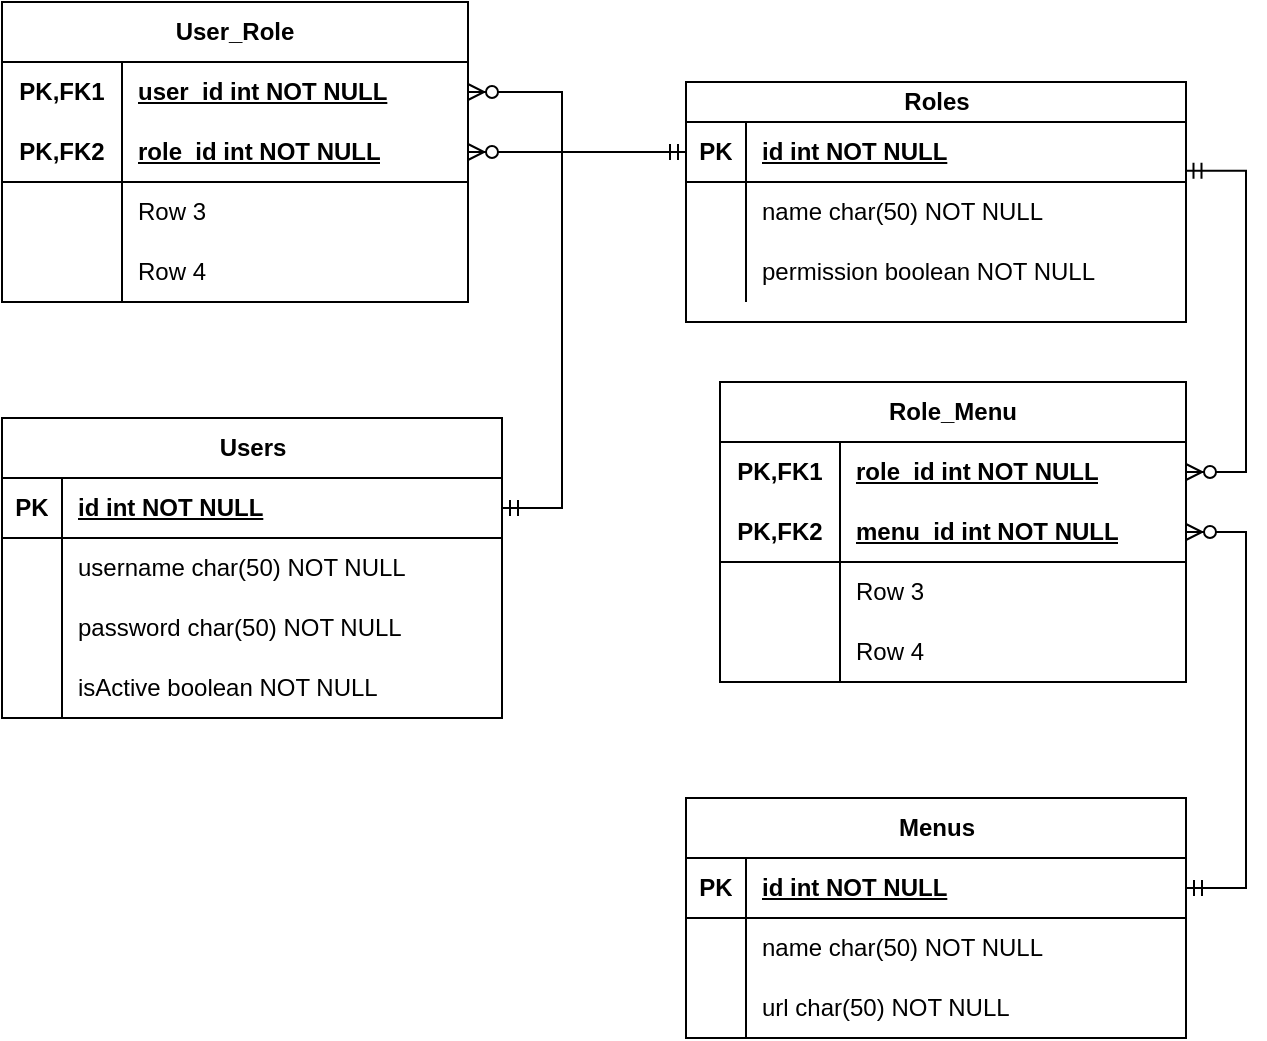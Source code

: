 <mxfile version="24.2.5" type="github">
  <diagram id="R2lEEEUBdFMjLlhIrx00" name="Page-1">
    <mxGraphModel dx="1235" dy="655" grid="1" gridSize="10" guides="1" tooltips="1" connect="1" arrows="1" fold="1" page="1" pageScale="1" pageWidth="850" pageHeight="1100" math="0" shadow="0" extFonts="Permanent Marker^https://fonts.googleapis.com/css?family=Permanent+Marker">
      <root>
        <mxCell id="0" />
        <mxCell id="1" parent="0" />
        <mxCell id="oTnFx4NHUfr4klIpMlkJ-42" value="Users" style="shape=table;startSize=30;container=1;collapsible=1;childLayout=tableLayout;fixedRows=1;rowLines=0;fontStyle=1;align=center;resizeLast=1;html=1;" vertex="1" parent="1">
          <mxGeometry x="238" y="300" width="250" height="150" as="geometry" />
        </mxCell>
        <mxCell id="oTnFx4NHUfr4klIpMlkJ-43" value="" style="shape=tableRow;horizontal=0;startSize=0;swimlaneHead=0;swimlaneBody=0;fillColor=none;collapsible=0;dropTarget=0;points=[[0,0.5],[1,0.5]];portConstraint=eastwest;top=0;left=0;right=0;bottom=1;" vertex="1" parent="oTnFx4NHUfr4klIpMlkJ-42">
          <mxGeometry y="30" width="250" height="30" as="geometry" />
        </mxCell>
        <mxCell id="oTnFx4NHUfr4klIpMlkJ-44" value="PK" style="shape=partialRectangle;connectable=0;fillColor=none;top=0;left=0;bottom=0;right=0;fontStyle=1;overflow=hidden;whiteSpace=wrap;html=1;" vertex="1" parent="oTnFx4NHUfr4klIpMlkJ-43">
          <mxGeometry width="30" height="30" as="geometry">
            <mxRectangle width="30" height="30" as="alternateBounds" />
          </mxGeometry>
        </mxCell>
        <mxCell id="oTnFx4NHUfr4klIpMlkJ-45" value="id int NOT NULL" style="shape=partialRectangle;connectable=0;fillColor=none;top=0;left=0;bottom=0;right=0;align=left;spacingLeft=6;fontStyle=5;overflow=hidden;whiteSpace=wrap;html=1;" vertex="1" parent="oTnFx4NHUfr4klIpMlkJ-43">
          <mxGeometry x="30" width="220" height="30" as="geometry">
            <mxRectangle width="220" height="30" as="alternateBounds" />
          </mxGeometry>
        </mxCell>
        <mxCell id="oTnFx4NHUfr4klIpMlkJ-46" value="" style="shape=tableRow;horizontal=0;startSize=0;swimlaneHead=0;swimlaneBody=0;fillColor=none;collapsible=0;dropTarget=0;points=[[0,0.5],[1,0.5]];portConstraint=eastwest;top=0;left=0;right=0;bottom=0;" vertex="1" parent="oTnFx4NHUfr4klIpMlkJ-42">
          <mxGeometry y="60" width="250" height="30" as="geometry" />
        </mxCell>
        <mxCell id="oTnFx4NHUfr4klIpMlkJ-47" value="" style="shape=partialRectangle;connectable=0;fillColor=none;top=0;left=0;bottom=0;right=0;editable=1;overflow=hidden;whiteSpace=wrap;html=1;" vertex="1" parent="oTnFx4NHUfr4klIpMlkJ-46">
          <mxGeometry width="30" height="30" as="geometry">
            <mxRectangle width="30" height="30" as="alternateBounds" />
          </mxGeometry>
        </mxCell>
        <mxCell id="oTnFx4NHUfr4klIpMlkJ-48" value="username char(50) NOT NULL" style="shape=partialRectangle;connectable=0;fillColor=none;top=0;left=0;bottom=0;right=0;align=left;spacingLeft=6;overflow=hidden;whiteSpace=wrap;html=1;" vertex="1" parent="oTnFx4NHUfr4klIpMlkJ-46">
          <mxGeometry x="30" width="220" height="30" as="geometry">
            <mxRectangle width="220" height="30" as="alternateBounds" />
          </mxGeometry>
        </mxCell>
        <mxCell id="oTnFx4NHUfr4klIpMlkJ-49" value="" style="shape=tableRow;horizontal=0;startSize=0;swimlaneHead=0;swimlaneBody=0;fillColor=none;collapsible=0;dropTarget=0;points=[[0,0.5],[1,0.5]];portConstraint=eastwest;top=0;left=0;right=0;bottom=0;" vertex="1" parent="oTnFx4NHUfr4klIpMlkJ-42">
          <mxGeometry y="90" width="250" height="30" as="geometry" />
        </mxCell>
        <mxCell id="oTnFx4NHUfr4klIpMlkJ-50" value="" style="shape=partialRectangle;connectable=0;fillColor=none;top=0;left=0;bottom=0;right=0;editable=1;overflow=hidden;whiteSpace=wrap;html=1;" vertex="1" parent="oTnFx4NHUfr4klIpMlkJ-49">
          <mxGeometry width="30" height="30" as="geometry">
            <mxRectangle width="30" height="30" as="alternateBounds" />
          </mxGeometry>
        </mxCell>
        <mxCell id="oTnFx4NHUfr4klIpMlkJ-51" value="password char(50) NOT NULL" style="shape=partialRectangle;connectable=0;fillColor=none;top=0;left=0;bottom=0;right=0;align=left;spacingLeft=6;overflow=hidden;whiteSpace=wrap;html=1;" vertex="1" parent="oTnFx4NHUfr4klIpMlkJ-49">
          <mxGeometry x="30" width="220" height="30" as="geometry">
            <mxRectangle width="220" height="30" as="alternateBounds" />
          </mxGeometry>
        </mxCell>
        <mxCell id="oTnFx4NHUfr4klIpMlkJ-52" value="" style="shape=tableRow;horizontal=0;startSize=0;swimlaneHead=0;swimlaneBody=0;fillColor=none;collapsible=0;dropTarget=0;points=[[0,0.5],[1,0.5]];portConstraint=eastwest;top=0;left=0;right=0;bottom=0;" vertex="1" parent="oTnFx4NHUfr4klIpMlkJ-42">
          <mxGeometry y="120" width="250" height="30" as="geometry" />
        </mxCell>
        <mxCell id="oTnFx4NHUfr4klIpMlkJ-53" value="" style="shape=partialRectangle;connectable=0;fillColor=none;top=0;left=0;bottom=0;right=0;editable=1;overflow=hidden;whiteSpace=wrap;html=1;" vertex="1" parent="oTnFx4NHUfr4klIpMlkJ-52">
          <mxGeometry width="30" height="30" as="geometry">
            <mxRectangle width="30" height="30" as="alternateBounds" />
          </mxGeometry>
        </mxCell>
        <mxCell id="oTnFx4NHUfr4klIpMlkJ-54" value="isActive boolean NOT NULL" style="shape=partialRectangle;connectable=0;fillColor=none;top=0;left=0;bottom=0;right=0;align=left;spacingLeft=6;overflow=hidden;whiteSpace=wrap;html=1;" vertex="1" parent="oTnFx4NHUfr4klIpMlkJ-52">
          <mxGeometry x="30" width="220" height="30" as="geometry">
            <mxRectangle width="220" height="30" as="alternateBounds" />
          </mxGeometry>
        </mxCell>
        <mxCell id="oTnFx4NHUfr4klIpMlkJ-68" value="Menus" style="shape=table;startSize=30;container=1;collapsible=1;childLayout=tableLayout;fixedRows=1;rowLines=0;fontStyle=1;align=center;resizeLast=1;html=1;" vertex="1" parent="1">
          <mxGeometry x="580" y="490" width="250" height="120" as="geometry" />
        </mxCell>
        <mxCell id="oTnFx4NHUfr4klIpMlkJ-69" value="" style="shape=tableRow;horizontal=0;startSize=0;swimlaneHead=0;swimlaneBody=0;fillColor=none;collapsible=0;dropTarget=0;points=[[0,0.5],[1,0.5]];portConstraint=eastwest;top=0;left=0;right=0;bottom=1;" vertex="1" parent="oTnFx4NHUfr4klIpMlkJ-68">
          <mxGeometry y="30" width="250" height="30" as="geometry" />
        </mxCell>
        <mxCell id="oTnFx4NHUfr4klIpMlkJ-70" value="PK" style="shape=partialRectangle;connectable=0;fillColor=none;top=0;left=0;bottom=0;right=0;fontStyle=1;overflow=hidden;whiteSpace=wrap;html=1;" vertex="1" parent="oTnFx4NHUfr4klIpMlkJ-69">
          <mxGeometry width="30" height="30" as="geometry">
            <mxRectangle width="30" height="30" as="alternateBounds" />
          </mxGeometry>
        </mxCell>
        <mxCell id="oTnFx4NHUfr4klIpMlkJ-71" value="id int NOT NULL" style="shape=partialRectangle;connectable=0;fillColor=none;top=0;left=0;bottom=0;right=0;align=left;spacingLeft=6;fontStyle=5;overflow=hidden;whiteSpace=wrap;html=1;" vertex="1" parent="oTnFx4NHUfr4klIpMlkJ-69">
          <mxGeometry x="30" width="220" height="30" as="geometry">
            <mxRectangle width="220" height="30" as="alternateBounds" />
          </mxGeometry>
        </mxCell>
        <mxCell id="oTnFx4NHUfr4klIpMlkJ-72" value="" style="shape=tableRow;horizontal=0;startSize=0;swimlaneHead=0;swimlaneBody=0;fillColor=none;collapsible=0;dropTarget=0;points=[[0,0.5],[1,0.5]];portConstraint=eastwest;top=0;left=0;right=0;bottom=0;" vertex="1" parent="oTnFx4NHUfr4klIpMlkJ-68">
          <mxGeometry y="60" width="250" height="30" as="geometry" />
        </mxCell>
        <mxCell id="oTnFx4NHUfr4klIpMlkJ-73" value="" style="shape=partialRectangle;connectable=0;fillColor=none;top=0;left=0;bottom=0;right=0;editable=1;overflow=hidden;whiteSpace=wrap;html=1;" vertex="1" parent="oTnFx4NHUfr4klIpMlkJ-72">
          <mxGeometry width="30" height="30" as="geometry">
            <mxRectangle width="30" height="30" as="alternateBounds" />
          </mxGeometry>
        </mxCell>
        <mxCell id="oTnFx4NHUfr4klIpMlkJ-74" value="&lt;span style=&quot;text-wrap: nowrap;&quot;&gt;name char(50) NOT NULL&lt;/span&gt;" style="shape=partialRectangle;connectable=0;fillColor=none;top=0;left=0;bottom=0;right=0;align=left;spacingLeft=6;overflow=hidden;whiteSpace=wrap;html=1;" vertex="1" parent="oTnFx4NHUfr4klIpMlkJ-72">
          <mxGeometry x="30" width="220" height="30" as="geometry">
            <mxRectangle width="220" height="30" as="alternateBounds" />
          </mxGeometry>
        </mxCell>
        <mxCell id="oTnFx4NHUfr4klIpMlkJ-75" value="" style="shape=tableRow;horizontal=0;startSize=0;swimlaneHead=0;swimlaneBody=0;fillColor=none;collapsible=0;dropTarget=0;points=[[0,0.5],[1,0.5]];portConstraint=eastwest;top=0;left=0;right=0;bottom=0;" vertex="1" parent="oTnFx4NHUfr4klIpMlkJ-68">
          <mxGeometry y="90" width="250" height="30" as="geometry" />
        </mxCell>
        <mxCell id="oTnFx4NHUfr4klIpMlkJ-76" value="" style="shape=partialRectangle;connectable=0;fillColor=none;top=0;left=0;bottom=0;right=0;editable=1;overflow=hidden;whiteSpace=wrap;html=1;" vertex="1" parent="oTnFx4NHUfr4klIpMlkJ-75">
          <mxGeometry width="30" height="30" as="geometry">
            <mxRectangle width="30" height="30" as="alternateBounds" />
          </mxGeometry>
        </mxCell>
        <mxCell id="oTnFx4NHUfr4klIpMlkJ-77" value="&lt;span style=&quot;text-wrap: nowrap;&quot;&gt;url char(50) NOT NULL&lt;/span&gt;" style="shape=partialRectangle;connectable=0;fillColor=none;top=0;left=0;bottom=0;right=0;align=left;spacingLeft=6;overflow=hidden;whiteSpace=wrap;html=1;" vertex="1" parent="oTnFx4NHUfr4klIpMlkJ-75">
          <mxGeometry x="30" width="220" height="30" as="geometry">
            <mxRectangle width="220" height="30" as="alternateBounds" />
          </mxGeometry>
        </mxCell>
        <mxCell id="oTnFx4NHUfr4klIpMlkJ-99" value="User_Role" style="shape=table;startSize=30;container=1;collapsible=1;childLayout=tableLayout;fixedRows=1;rowLines=0;fontStyle=1;align=center;resizeLast=1;html=1;whiteSpace=wrap;" vertex="1" parent="1">
          <mxGeometry x="238" y="92" width="233" height="150" as="geometry" />
        </mxCell>
        <mxCell id="oTnFx4NHUfr4klIpMlkJ-100" value="" style="shape=tableRow;horizontal=0;startSize=0;swimlaneHead=0;swimlaneBody=0;fillColor=none;collapsible=0;dropTarget=0;points=[[0,0.5],[1,0.5]];portConstraint=eastwest;top=0;left=0;right=0;bottom=0;html=1;" vertex="1" parent="oTnFx4NHUfr4klIpMlkJ-99">
          <mxGeometry y="30" width="233" height="30" as="geometry" />
        </mxCell>
        <mxCell id="oTnFx4NHUfr4klIpMlkJ-101" value="PK,FK1" style="shape=partialRectangle;connectable=0;fillColor=none;top=0;left=0;bottom=0;right=0;fontStyle=1;overflow=hidden;html=1;whiteSpace=wrap;" vertex="1" parent="oTnFx4NHUfr4klIpMlkJ-100">
          <mxGeometry width="60" height="30" as="geometry">
            <mxRectangle width="60" height="30" as="alternateBounds" />
          </mxGeometry>
        </mxCell>
        <mxCell id="oTnFx4NHUfr4klIpMlkJ-102" value="user_id int NOT NULL" style="shape=partialRectangle;connectable=0;fillColor=none;top=0;left=0;bottom=0;right=0;align=left;spacingLeft=6;fontStyle=5;overflow=hidden;html=1;whiteSpace=wrap;" vertex="1" parent="oTnFx4NHUfr4klIpMlkJ-100">
          <mxGeometry x="60" width="173" height="30" as="geometry">
            <mxRectangle width="173" height="30" as="alternateBounds" />
          </mxGeometry>
        </mxCell>
        <mxCell id="oTnFx4NHUfr4klIpMlkJ-103" value="" style="shape=tableRow;horizontal=0;startSize=0;swimlaneHead=0;swimlaneBody=0;fillColor=none;collapsible=0;dropTarget=0;points=[[0,0.5],[1,0.5]];portConstraint=eastwest;top=0;left=0;right=0;bottom=1;html=1;" vertex="1" parent="oTnFx4NHUfr4klIpMlkJ-99">
          <mxGeometry y="60" width="233" height="30" as="geometry" />
        </mxCell>
        <mxCell id="oTnFx4NHUfr4klIpMlkJ-104" value="PK,FK2" style="shape=partialRectangle;connectable=0;fillColor=none;top=0;left=0;bottom=0;right=0;fontStyle=1;overflow=hidden;html=1;whiteSpace=wrap;" vertex="1" parent="oTnFx4NHUfr4klIpMlkJ-103">
          <mxGeometry width="60" height="30" as="geometry">
            <mxRectangle width="60" height="30" as="alternateBounds" />
          </mxGeometry>
        </mxCell>
        <mxCell id="oTnFx4NHUfr4klIpMlkJ-105" value="role_id int NOT NULL" style="shape=partialRectangle;connectable=0;fillColor=none;top=0;left=0;bottom=0;right=0;align=left;spacingLeft=6;fontStyle=5;overflow=hidden;html=1;whiteSpace=wrap;" vertex="1" parent="oTnFx4NHUfr4klIpMlkJ-103">
          <mxGeometry x="60" width="173" height="30" as="geometry">
            <mxRectangle width="173" height="30" as="alternateBounds" />
          </mxGeometry>
        </mxCell>
        <mxCell id="oTnFx4NHUfr4klIpMlkJ-106" value="" style="shape=tableRow;horizontal=0;startSize=0;swimlaneHead=0;swimlaneBody=0;fillColor=none;collapsible=0;dropTarget=0;points=[[0,0.5],[1,0.5]];portConstraint=eastwest;top=0;left=0;right=0;bottom=0;html=1;" vertex="1" parent="oTnFx4NHUfr4klIpMlkJ-99">
          <mxGeometry y="90" width="233" height="30" as="geometry" />
        </mxCell>
        <mxCell id="oTnFx4NHUfr4klIpMlkJ-107" value="" style="shape=partialRectangle;connectable=0;fillColor=none;top=0;left=0;bottom=0;right=0;editable=1;overflow=hidden;html=1;whiteSpace=wrap;" vertex="1" parent="oTnFx4NHUfr4klIpMlkJ-106">
          <mxGeometry width="60" height="30" as="geometry">
            <mxRectangle width="60" height="30" as="alternateBounds" />
          </mxGeometry>
        </mxCell>
        <mxCell id="oTnFx4NHUfr4klIpMlkJ-108" value="Row 3" style="shape=partialRectangle;connectable=0;fillColor=none;top=0;left=0;bottom=0;right=0;align=left;spacingLeft=6;overflow=hidden;html=1;whiteSpace=wrap;" vertex="1" parent="oTnFx4NHUfr4klIpMlkJ-106">
          <mxGeometry x="60" width="173" height="30" as="geometry">
            <mxRectangle width="173" height="30" as="alternateBounds" />
          </mxGeometry>
        </mxCell>
        <mxCell id="oTnFx4NHUfr4klIpMlkJ-109" value="" style="shape=tableRow;horizontal=0;startSize=0;swimlaneHead=0;swimlaneBody=0;fillColor=none;collapsible=0;dropTarget=0;points=[[0,0.5],[1,0.5]];portConstraint=eastwest;top=0;left=0;right=0;bottom=0;html=1;" vertex="1" parent="oTnFx4NHUfr4klIpMlkJ-99">
          <mxGeometry y="120" width="233" height="30" as="geometry" />
        </mxCell>
        <mxCell id="oTnFx4NHUfr4klIpMlkJ-110" value="" style="shape=partialRectangle;connectable=0;fillColor=none;top=0;left=0;bottom=0;right=0;editable=1;overflow=hidden;html=1;whiteSpace=wrap;" vertex="1" parent="oTnFx4NHUfr4klIpMlkJ-109">
          <mxGeometry width="60" height="30" as="geometry">
            <mxRectangle width="60" height="30" as="alternateBounds" />
          </mxGeometry>
        </mxCell>
        <mxCell id="oTnFx4NHUfr4klIpMlkJ-111" value="Row 4" style="shape=partialRectangle;connectable=0;fillColor=none;top=0;left=0;bottom=0;right=0;align=left;spacingLeft=6;overflow=hidden;html=1;whiteSpace=wrap;" vertex="1" parent="oTnFx4NHUfr4klIpMlkJ-109">
          <mxGeometry x="60" width="173" height="30" as="geometry">
            <mxRectangle width="173" height="30" as="alternateBounds" />
          </mxGeometry>
        </mxCell>
        <mxCell id="oTnFx4NHUfr4klIpMlkJ-112" value="" style="edgeStyle=entityRelationEdgeStyle;fontSize=12;html=1;endArrow=ERzeroToMany;startArrow=ERmandOne;rounded=0;" edge="1" parent="1" source="oTnFx4NHUfr4klIpMlkJ-43" target="oTnFx4NHUfr4klIpMlkJ-100">
          <mxGeometry width="100" height="100" relative="1" as="geometry">
            <mxPoint x="168" y="368" as="sourcePoint" />
            <mxPoint x="-82" y="170" as="targetPoint" />
          </mxGeometry>
        </mxCell>
        <mxCell id="oTnFx4NHUfr4klIpMlkJ-114" value="" style="edgeStyle=entityRelationEdgeStyle;fontSize=12;html=1;endArrow=ERzeroToMany;startArrow=ERmandOne;rounded=0;" edge="1" parent="1" source="oTnFx4NHUfr4klIpMlkJ-164" target="oTnFx4NHUfr4klIpMlkJ-103">
          <mxGeometry width="100" height="100" relative="1" as="geometry">
            <mxPoint x="541" y="167.0" as="sourcePoint" />
            <mxPoint x="368" y="232" as="targetPoint" />
            <Array as="points">
              <mxPoint x="438" y="212" />
              <mxPoint x="520" y="160" />
            </Array>
          </mxGeometry>
        </mxCell>
        <mxCell id="oTnFx4NHUfr4klIpMlkJ-115" value="Role_Menu" style="shape=table;startSize=30;container=1;collapsible=1;childLayout=tableLayout;fixedRows=1;rowLines=0;fontStyle=1;align=center;resizeLast=1;html=1;whiteSpace=wrap;" vertex="1" parent="1">
          <mxGeometry x="597" y="282" width="233" height="150" as="geometry" />
        </mxCell>
        <mxCell id="oTnFx4NHUfr4klIpMlkJ-116" value="" style="shape=tableRow;horizontal=0;startSize=0;swimlaneHead=0;swimlaneBody=0;fillColor=none;collapsible=0;dropTarget=0;points=[[0,0.5],[1,0.5]];portConstraint=eastwest;top=0;left=0;right=0;bottom=0;html=1;" vertex="1" parent="oTnFx4NHUfr4klIpMlkJ-115">
          <mxGeometry y="30" width="233" height="30" as="geometry" />
        </mxCell>
        <mxCell id="oTnFx4NHUfr4klIpMlkJ-117" value="PK,FK1" style="shape=partialRectangle;connectable=0;fillColor=none;top=0;left=0;bottom=0;right=0;fontStyle=1;overflow=hidden;html=1;whiteSpace=wrap;" vertex="1" parent="oTnFx4NHUfr4klIpMlkJ-116">
          <mxGeometry width="60" height="30" as="geometry">
            <mxRectangle width="60" height="30" as="alternateBounds" />
          </mxGeometry>
        </mxCell>
        <mxCell id="oTnFx4NHUfr4klIpMlkJ-118" value="role_id int NOT NULL" style="shape=partialRectangle;connectable=0;fillColor=none;top=0;left=0;bottom=0;right=0;align=left;spacingLeft=6;fontStyle=5;overflow=hidden;html=1;whiteSpace=wrap;" vertex="1" parent="oTnFx4NHUfr4klIpMlkJ-116">
          <mxGeometry x="60" width="173" height="30" as="geometry">
            <mxRectangle width="173" height="30" as="alternateBounds" />
          </mxGeometry>
        </mxCell>
        <mxCell id="oTnFx4NHUfr4klIpMlkJ-119" value="" style="shape=tableRow;horizontal=0;startSize=0;swimlaneHead=0;swimlaneBody=0;fillColor=none;collapsible=0;dropTarget=0;points=[[0,0.5],[1,0.5]];portConstraint=eastwest;top=0;left=0;right=0;bottom=1;html=1;" vertex="1" parent="oTnFx4NHUfr4klIpMlkJ-115">
          <mxGeometry y="60" width="233" height="30" as="geometry" />
        </mxCell>
        <mxCell id="oTnFx4NHUfr4klIpMlkJ-120" value="PK,FK2" style="shape=partialRectangle;connectable=0;fillColor=none;top=0;left=0;bottom=0;right=0;fontStyle=1;overflow=hidden;html=1;whiteSpace=wrap;" vertex="1" parent="oTnFx4NHUfr4klIpMlkJ-119">
          <mxGeometry width="60" height="30" as="geometry">
            <mxRectangle width="60" height="30" as="alternateBounds" />
          </mxGeometry>
        </mxCell>
        <mxCell id="oTnFx4NHUfr4klIpMlkJ-121" value="menu_id int NOT NULL" style="shape=partialRectangle;connectable=0;fillColor=none;top=0;left=0;bottom=0;right=0;align=left;spacingLeft=6;fontStyle=5;overflow=hidden;html=1;whiteSpace=wrap;" vertex="1" parent="oTnFx4NHUfr4klIpMlkJ-119">
          <mxGeometry x="60" width="173" height="30" as="geometry">
            <mxRectangle width="173" height="30" as="alternateBounds" />
          </mxGeometry>
        </mxCell>
        <mxCell id="oTnFx4NHUfr4klIpMlkJ-122" value="" style="shape=tableRow;horizontal=0;startSize=0;swimlaneHead=0;swimlaneBody=0;fillColor=none;collapsible=0;dropTarget=0;points=[[0,0.5],[1,0.5]];portConstraint=eastwest;top=0;left=0;right=0;bottom=0;html=1;" vertex="1" parent="oTnFx4NHUfr4klIpMlkJ-115">
          <mxGeometry y="90" width="233" height="30" as="geometry" />
        </mxCell>
        <mxCell id="oTnFx4NHUfr4klIpMlkJ-123" value="" style="shape=partialRectangle;connectable=0;fillColor=none;top=0;left=0;bottom=0;right=0;editable=1;overflow=hidden;html=1;whiteSpace=wrap;" vertex="1" parent="oTnFx4NHUfr4klIpMlkJ-122">
          <mxGeometry width="60" height="30" as="geometry">
            <mxRectangle width="60" height="30" as="alternateBounds" />
          </mxGeometry>
        </mxCell>
        <mxCell id="oTnFx4NHUfr4klIpMlkJ-124" value="Row 3" style="shape=partialRectangle;connectable=0;fillColor=none;top=0;left=0;bottom=0;right=0;align=left;spacingLeft=6;overflow=hidden;html=1;whiteSpace=wrap;" vertex="1" parent="oTnFx4NHUfr4klIpMlkJ-122">
          <mxGeometry x="60" width="173" height="30" as="geometry">
            <mxRectangle width="173" height="30" as="alternateBounds" />
          </mxGeometry>
        </mxCell>
        <mxCell id="oTnFx4NHUfr4klIpMlkJ-125" value="" style="shape=tableRow;horizontal=0;startSize=0;swimlaneHead=0;swimlaneBody=0;fillColor=none;collapsible=0;dropTarget=0;points=[[0,0.5],[1,0.5]];portConstraint=eastwest;top=0;left=0;right=0;bottom=0;html=1;" vertex="1" parent="oTnFx4NHUfr4klIpMlkJ-115">
          <mxGeometry y="120" width="233" height="30" as="geometry" />
        </mxCell>
        <mxCell id="oTnFx4NHUfr4klIpMlkJ-126" value="" style="shape=partialRectangle;connectable=0;fillColor=none;top=0;left=0;bottom=0;right=0;editable=1;overflow=hidden;html=1;whiteSpace=wrap;" vertex="1" parent="oTnFx4NHUfr4klIpMlkJ-125">
          <mxGeometry width="60" height="30" as="geometry">
            <mxRectangle width="60" height="30" as="alternateBounds" />
          </mxGeometry>
        </mxCell>
        <mxCell id="oTnFx4NHUfr4klIpMlkJ-127" value="Row 4" style="shape=partialRectangle;connectable=0;fillColor=none;top=0;left=0;bottom=0;right=0;align=left;spacingLeft=6;overflow=hidden;html=1;whiteSpace=wrap;" vertex="1" parent="oTnFx4NHUfr4klIpMlkJ-125">
          <mxGeometry x="60" width="173" height="30" as="geometry">
            <mxRectangle width="173" height="30" as="alternateBounds" />
          </mxGeometry>
        </mxCell>
        <mxCell id="oTnFx4NHUfr4klIpMlkJ-130" value="" style="edgeStyle=entityRelationEdgeStyle;fontSize=12;html=1;endArrow=ERzeroToMany;startArrow=ERmandOne;rounded=0;exitX=0.999;exitY=0.811;exitDx=0;exitDy=0;exitPerimeter=0;" edge="1" parent="1" source="oTnFx4NHUfr4klIpMlkJ-164" target="oTnFx4NHUfr4klIpMlkJ-116">
          <mxGeometry width="100" height="100" relative="1" as="geometry">
            <mxPoint x="791" y="175.01" as="sourcePoint" />
            <mxPoint x="798.003" y="304.33" as="targetPoint" />
            <Array as="points">
              <mxPoint x="353.1" y="342" />
            </Array>
          </mxGeometry>
        </mxCell>
        <mxCell id="oTnFx4NHUfr4klIpMlkJ-131" value="" style="edgeStyle=entityRelationEdgeStyle;fontSize=12;html=1;endArrow=ERzeroToMany;startArrow=ERmandOne;rounded=0;exitX=1;exitY=0.5;exitDx=0;exitDy=0;" edge="1" parent="1" source="oTnFx4NHUfr4klIpMlkJ-69" target="oTnFx4NHUfr4klIpMlkJ-119">
          <mxGeometry width="100" height="100" relative="1" as="geometry">
            <mxPoint x="878" y="562" as="sourcePoint" />
            <mxPoint x="795" y="377" as="targetPoint" />
            <Array as="points">
              <mxPoint x="305" y="352" />
            </Array>
          </mxGeometry>
        </mxCell>
        <mxCell id="oTnFx4NHUfr4klIpMlkJ-160" value="" style="shape=tableRow;horizontal=0;startSize=0;swimlaneHead=0;swimlaneBody=0;fillColor=none;collapsible=0;dropTarget=0;points=[[0,0.5],[1,0.5]];portConstraint=eastwest;top=0;left=0;right=0;bottom=0;" vertex="1" parent="1">
          <mxGeometry x="541" y="207" width="250" height="30" as="geometry" />
        </mxCell>
        <mxCell id="oTnFx4NHUfr4klIpMlkJ-161" value="" style="shape=partialRectangle;connectable=0;fillColor=none;top=0;left=0;bottom=0;right=0;editable=1;overflow=hidden;whiteSpace=wrap;html=1;" vertex="1" parent="oTnFx4NHUfr4klIpMlkJ-160">
          <mxGeometry width="30" height="30" as="geometry">
            <mxRectangle width="30" height="30" as="alternateBounds" />
          </mxGeometry>
        </mxCell>
        <mxCell id="oTnFx4NHUfr4klIpMlkJ-163" value="Roles" style="shape=table;startSize=20;container=1;collapsible=1;childLayout=tableLayout;fixedRows=1;rowLines=0;fontStyle=1;align=center;resizeLast=1;html=1;" vertex="1" parent="1">
          <mxGeometry x="580" y="132" width="250" height="120" as="geometry" />
        </mxCell>
        <mxCell id="oTnFx4NHUfr4klIpMlkJ-164" value="" style="shape=tableRow;horizontal=0;startSize=0;swimlaneHead=0;swimlaneBody=0;fillColor=none;collapsible=0;dropTarget=0;points=[[0,0.5],[1,0.5]];portConstraint=eastwest;top=0;left=0;right=0;bottom=1;" vertex="1" parent="oTnFx4NHUfr4klIpMlkJ-163">
          <mxGeometry y="20" width="250" height="30" as="geometry" />
        </mxCell>
        <mxCell id="oTnFx4NHUfr4klIpMlkJ-165" value="PK" style="shape=partialRectangle;connectable=0;fillColor=none;top=0;left=0;bottom=0;right=0;fontStyle=1;overflow=hidden;whiteSpace=wrap;html=1;" vertex="1" parent="oTnFx4NHUfr4klIpMlkJ-164">
          <mxGeometry width="30" height="30" as="geometry">
            <mxRectangle width="30" height="30" as="alternateBounds" />
          </mxGeometry>
        </mxCell>
        <mxCell id="oTnFx4NHUfr4klIpMlkJ-166" value="id int NOT NULL" style="shape=partialRectangle;connectable=0;fillColor=none;top=0;left=0;bottom=0;right=0;align=left;spacingLeft=6;fontStyle=5;overflow=hidden;whiteSpace=wrap;html=1;" vertex="1" parent="oTnFx4NHUfr4klIpMlkJ-164">
          <mxGeometry x="30" width="220" height="30" as="geometry">
            <mxRectangle width="220" height="30" as="alternateBounds" />
          </mxGeometry>
        </mxCell>
        <mxCell id="oTnFx4NHUfr4klIpMlkJ-167" value="" style="shape=tableRow;horizontal=0;startSize=0;swimlaneHead=0;swimlaneBody=0;fillColor=none;collapsible=0;dropTarget=0;points=[[0,0.5],[1,0.5]];portConstraint=eastwest;top=0;left=0;right=0;bottom=0;" vertex="1" parent="oTnFx4NHUfr4klIpMlkJ-163">
          <mxGeometry y="50" width="250" height="30" as="geometry" />
        </mxCell>
        <mxCell id="oTnFx4NHUfr4klIpMlkJ-168" value="" style="shape=partialRectangle;connectable=0;fillColor=none;top=0;left=0;bottom=0;right=0;editable=1;overflow=hidden;whiteSpace=wrap;html=1;" vertex="1" parent="oTnFx4NHUfr4klIpMlkJ-167">
          <mxGeometry width="30" height="30" as="geometry">
            <mxRectangle width="30" height="30" as="alternateBounds" />
          </mxGeometry>
        </mxCell>
        <mxCell id="oTnFx4NHUfr4klIpMlkJ-169" value="name char(50) NOT NULL" style="shape=partialRectangle;connectable=0;fillColor=none;top=0;left=0;bottom=0;right=0;align=left;spacingLeft=6;overflow=hidden;whiteSpace=wrap;html=1;" vertex="1" parent="oTnFx4NHUfr4klIpMlkJ-167">
          <mxGeometry x="30" width="220" height="30" as="geometry">
            <mxRectangle width="220" height="30" as="alternateBounds" />
          </mxGeometry>
        </mxCell>
        <mxCell id="oTnFx4NHUfr4klIpMlkJ-173" value="" style="shape=tableRow;horizontal=0;startSize=0;swimlaneHead=0;swimlaneBody=0;fillColor=none;collapsible=0;dropTarget=0;points=[[0,0.5],[1,0.5]];portConstraint=eastwest;top=0;left=0;right=0;bottom=0;" vertex="1" parent="oTnFx4NHUfr4klIpMlkJ-163">
          <mxGeometry y="80" width="250" height="30" as="geometry" />
        </mxCell>
        <mxCell id="oTnFx4NHUfr4klIpMlkJ-174" value="" style="shape=partialRectangle;connectable=0;fillColor=none;top=0;left=0;bottom=0;right=0;editable=1;overflow=hidden;whiteSpace=wrap;html=1;" vertex="1" parent="oTnFx4NHUfr4klIpMlkJ-173">
          <mxGeometry width="30" height="30" as="geometry">
            <mxRectangle width="30" height="30" as="alternateBounds" />
          </mxGeometry>
        </mxCell>
        <mxCell id="oTnFx4NHUfr4klIpMlkJ-175" value="permission boolean NOT NULL" style="shape=partialRectangle;connectable=0;fillColor=none;top=0;left=0;bottom=0;right=0;align=left;spacingLeft=6;overflow=hidden;whiteSpace=wrap;html=1;" vertex="1" parent="oTnFx4NHUfr4klIpMlkJ-173">
          <mxGeometry x="30" width="220" height="30" as="geometry">
            <mxRectangle width="220" height="30" as="alternateBounds" />
          </mxGeometry>
        </mxCell>
      </root>
    </mxGraphModel>
  </diagram>
</mxfile>
